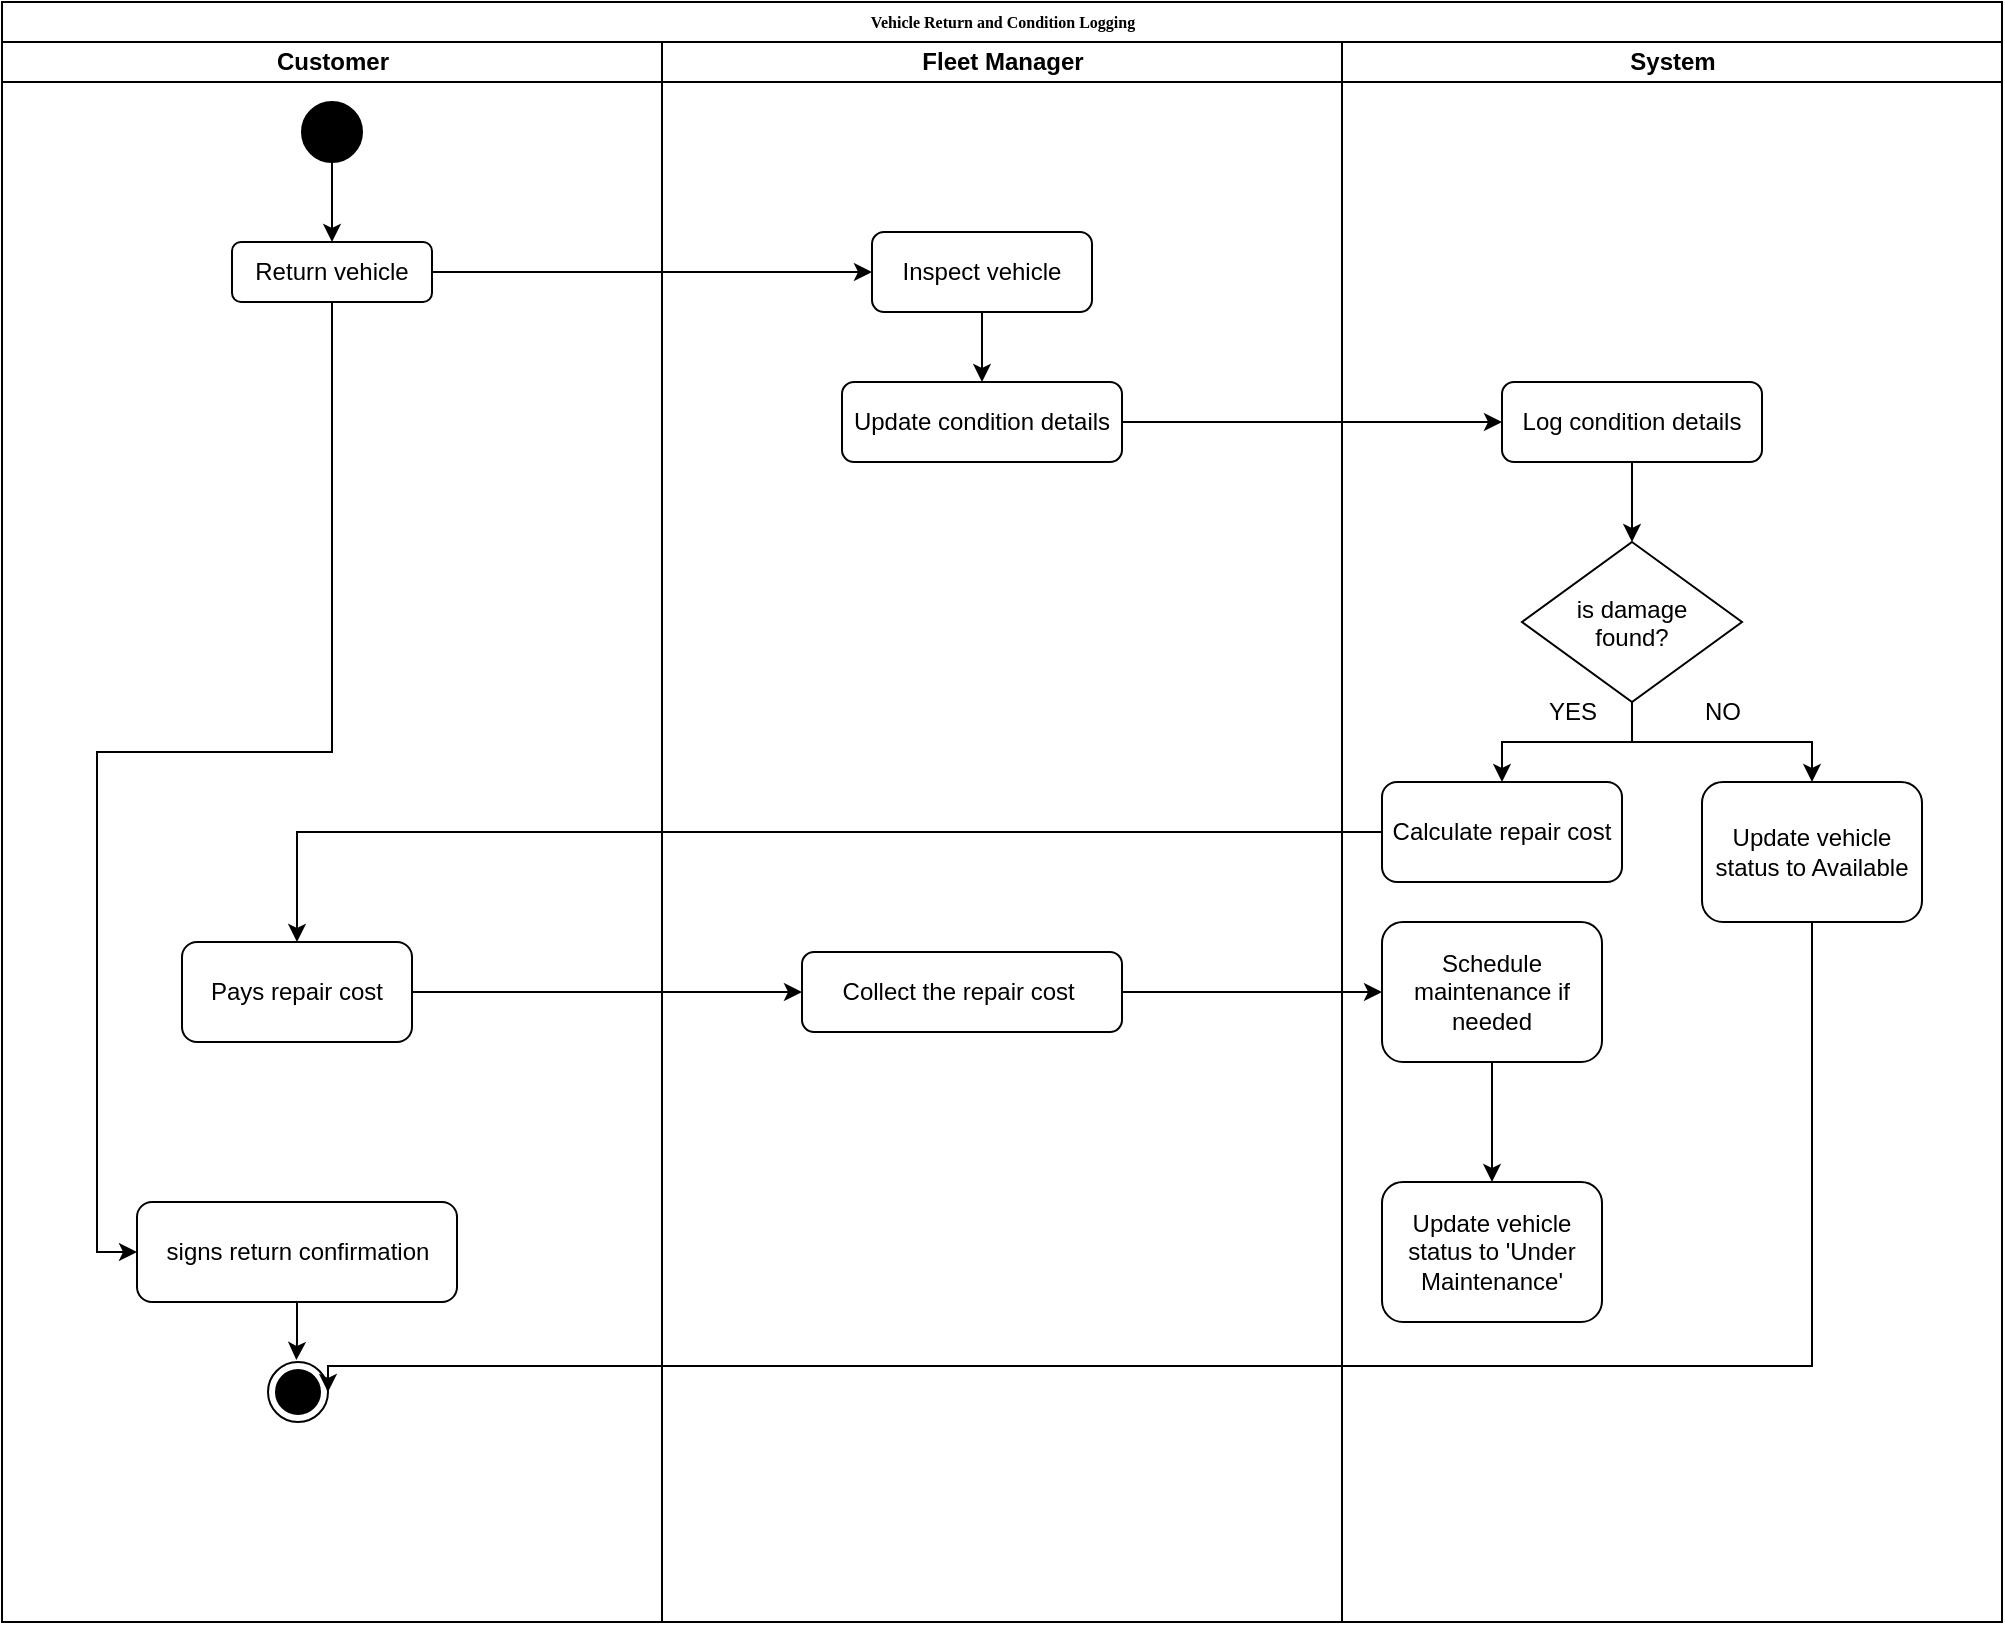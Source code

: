 <mxfile version="21.2.1" type="device">
  <diagram name="Page-1" id="74e2e168-ea6b-b213-b513-2b3c1d86103e">
    <mxGraphModel dx="1276" dy="606" grid="1" gridSize="10" guides="1" tooltips="1" connect="1" arrows="1" fold="1" page="1" pageScale="1" pageWidth="1100" pageHeight="850" background="none" math="0" shadow="0">
      <root>
        <mxCell id="0" />
        <mxCell id="1" parent="0" />
        <mxCell id="77e6c97f196da883-1" value="Vehicle Return and Condition Logging" style="swimlane;html=1;childLayout=stackLayout;startSize=20;rounded=0;shadow=0;labelBackgroundColor=none;strokeWidth=1;fontFamily=Verdana;fontSize=8;align=center;" parent="1" vertex="1">
          <mxGeometry x="70" y="40" width="1000" height="810" as="geometry" />
        </mxCell>
        <mxCell id="77e6c97f196da883-2" value="Customer" style="swimlane;html=1;startSize=20;" parent="77e6c97f196da883-1" vertex="1">
          <mxGeometry y="20" width="330" height="790" as="geometry" />
        </mxCell>
        <mxCell id="N-7IkjQPFuqk-sAIDfic-10" value="" style="edgeStyle=orthogonalEdgeStyle;rounded=0;orthogonalLoop=1;jettySize=auto;html=1;" edge="1" parent="77e6c97f196da883-2" source="N-7IkjQPFuqk-sAIDfic-2" target="N-7IkjQPFuqk-sAIDfic-3">
          <mxGeometry relative="1" as="geometry" />
        </mxCell>
        <mxCell id="N-7IkjQPFuqk-sAIDfic-2" value="" style="ellipse;fillColor=strokeColor;html=1;" vertex="1" parent="77e6c97f196da883-2">
          <mxGeometry x="150" y="30" width="30" height="30" as="geometry" />
        </mxCell>
        <mxCell id="N-7IkjQPFuqk-sAIDfic-44" style="edgeStyle=orthogonalEdgeStyle;rounded=0;orthogonalLoop=1;jettySize=auto;html=1;entryX=0;entryY=0.5;entryDx=0;entryDy=0;" edge="1" parent="77e6c97f196da883-2" source="N-7IkjQPFuqk-sAIDfic-3" target="N-7IkjQPFuqk-sAIDfic-41">
          <mxGeometry relative="1" as="geometry" />
        </mxCell>
        <mxCell id="N-7IkjQPFuqk-sAIDfic-3" value="Return vehicle" style="rounded=1;whiteSpace=wrap;html=1;" vertex="1" parent="77e6c97f196da883-2">
          <mxGeometry x="115" y="100" width="100" height="30" as="geometry" />
        </mxCell>
        <mxCell id="N-7IkjQPFuqk-sAIDfic-31" value="Pays repair cost" style="rounded=1;whiteSpace=wrap;html=1;" vertex="1" parent="77e6c97f196da883-2">
          <mxGeometry x="90" y="450" width="115" height="50" as="geometry" />
        </mxCell>
        <mxCell id="N-7IkjQPFuqk-sAIDfic-41" value="signs return confirmation" style="rounded=1;whiteSpace=wrap;html=1;" vertex="1" parent="77e6c97f196da883-2">
          <mxGeometry x="67.5" y="580" width="160" height="50" as="geometry" />
        </mxCell>
        <mxCell id="N-7IkjQPFuqk-sAIDfic-45" value="" style="ellipse;html=1;shape=endState;fillColor=strokeColor;" vertex="1" parent="77e6c97f196da883-2">
          <mxGeometry x="133" y="660" width="30" height="30" as="geometry" />
        </mxCell>
        <mxCell id="77e6c97f196da883-3" value="Fleet Manager" style="swimlane;html=1;startSize=20;" parent="77e6c97f196da883-1" vertex="1">
          <mxGeometry x="330" y="20" width="340" height="790" as="geometry" />
        </mxCell>
        <mxCell id="N-7IkjQPFuqk-sAIDfic-6" value="Update condition details" style="rounded=1;whiteSpace=wrap;html=1;" vertex="1" parent="77e6c97f196da883-3">
          <mxGeometry x="90" y="170" width="140" height="40" as="geometry" />
        </mxCell>
        <mxCell id="N-7IkjQPFuqk-sAIDfic-16" value="" style="edgeStyle=orthogonalEdgeStyle;rounded=0;orthogonalLoop=1;jettySize=auto;html=1;" edge="1" parent="77e6c97f196da883-3" source="N-7IkjQPFuqk-sAIDfic-4" target="N-7IkjQPFuqk-sAIDfic-6">
          <mxGeometry relative="1" as="geometry" />
        </mxCell>
        <mxCell id="N-7IkjQPFuqk-sAIDfic-4" value="Inspect vehicle" style="rounded=1;whiteSpace=wrap;html=1;" vertex="1" parent="77e6c97f196da883-3">
          <mxGeometry x="105" y="95" width="110" height="40" as="geometry" />
        </mxCell>
        <mxCell id="N-7IkjQPFuqk-sAIDfic-34" value="Collect the repair cost&amp;nbsp;" style="rounded=1;whiteSpace=wrap;html=1;" vertex="1" parent="77e6c97f196da883-3">
          <mxGeometry x="70" y="455" width="160" height="40" as="geometry" />
        </mxCell>
        <mxCell id="77e6c97f196da883-4" value="System" style="swimlane;html=1;startSize=20;" parent="77e6c97f196da883-1" vertex="1">
          <mxGeometry x="670" y="20" width="330" height="790" as="geometry" />
        </mxCell>
        <mxCell id="N-7IkjQPFuqk-sAIDfic-26" value="" style="edgeStyle=orthogonalEdgeStyle;rounded=0;orthogonalLoop=1;jettySize=auto;html=1;" edge="1" parent="77e6c97f196da883-4" source="N-7IkjQPFuqk-sAIDfic-9" target="N-7IkjQPFuqk-sAIDfic-25">
          <mxGeometry relative="1" as="geometry" />
        </mxCell>
        <mxCell id="N-7IkjQPFuqk-sAIDfic-9" value="Schedule maintenance if needed" style="rounded=1;whiteSpace=wrap;html=1;" vertex="1" parent="77e6c97f196da883-4">
          <mxGeometry x="20" y="440" width="110" height="70" as="geometry" />
        </mxCell>
        <mxCell id="N-7IkjQPFuqk-sAIDfic-8" value="Update vehicle status to Available" style="rounded=1;whiteSpace=wrap;html=1;" vertex="1" parent="77e6c97f196da883-4">
          <mxGeometry x="180" y="370" width="110" height="70" as="geometry" />
        </mxCell>
        <mxCell id="N-7IkjQPFuqk-sAIDfic-20" value="" style="edgeStyle=orthogonalEdgeStyle;rounded=0;orthogonalLoop=1;jettySize=auto;html=1;" edge="1" parent="77e6c97f196da883-4" source="N-7IkjQPFuqk-sAIDfic-7" target="N-7IkjQPFuqk-sAIDfic-12">
          <mxGeometry relative="1" as="geometry" />
        </mxCell>
        <mxCell id="N-7IkjQPFuqk-sAIDfic-7" value="Log condition details" style="rounded=1;whiteSpace=wrap;html=1;" vertex="1" parent="77e6c97f196da883-4">
          <mxGeometry x="80" y="170" width="130" height="40" as="geometry" />
        </mxCell>
        <mxCell id="N-7IkjQPFuqk-sAIDfic-28" style="edgeStyle=orthogonalEdgeStyle;rounded=0;orthogonalLoop=1;jettySize=auto;html=1;entryX=0.5;entryY=0;entryDx=0;entryDy=0;" edge="1" parent="77e6c97f196da883-4" source="N-7IkjQPFuqk-sAIDfic-12" target="N-7IkjQPFuqk-sAIDfic-27">
          <mxGeometry relative="1" as="geometry" />
        </mxCell>
        <mxCell id="N-7IkjQPFuqk-sAIDfic-37" style="edgeStyle=orthogonalEdgeStyle;rounded=0;orthogonalLoop=1;jettySize=auto;html=1;" edge="1" parent="77e6c97f196da883-4" source="N-7IkjQPFuqk-sAIDfic-12" target="N-7IkjQPFuqk-sAIDfic-8">
          <mxGeometry relative="1" as="geometry" />
        </mxCell>
        <mxCell id="N-7IkjQPFuqk-sAIDfic-12" value="is damage &#xa;found?" style="rhombus;" vertex="1" parent="77e6c97f196da883-4">
          <mxGeometry x="90" y="250" width="110" height="80" as="geometry" />
        </mxCell>
        <mxCell id="N-7IkjQPFuqk-sAIDfic-25" value="Update vehicle status to &#39;Under Maintenance&#39;" style="rounded=1;whiteSpace=wrap;html=1;" vertex="1" parent="77e6c97f196da883-4">
          <mxGeometry x="20" y="570" width="110" height="70" as="geometry" />
        </mxCell>
        <mxCell id="N-7IkjQPFuqk-sAIDfic-27" value="Calculate repair cost" style="rounded=1;whiteSpace=wrap;html=1;" vertex="1" parent="77e6c97f196da883-4">
          <mxGeometry x="20" y="370" width="120" height="50" as="geometry" />
        </mxCell>
        <mxCell id="N-7IkjQPFuqk-sAIDfic-36" value="YES" style="text;html=1;align=center;verticalAlign=middle;resizable=0;points=[];autosize=1;strokeColor=none;fillColor=none;" vertex="1" parent="77e6c97f196da883-4">
          <mxGeometry x="90" y="320" width="50" height="30" as="geometry" />
        </mxCell>
        <mxCell id="N-7IkjQPFuqk-sAIDfic-38" value="NO" style="text;html=1;align=center;verticalAlign=middle;resizable=0;points=[];autosize=1;strokeColor=none;fillColor=none;" vertex="1" parent="77e6c97f196da883-4">
          <mxGeometry x="170" y="320" width="40" height="30" as="geometry" />
        </mxCell>
        <mxCell id="N-7IkjQPFuqk-sAIDfic-11" style="edgeStyle=orthogonalEdgeStyle;rounded=0;orthogonalLoop=1;jettySize=auto;html=1;entryX=0;entryY=0.5;entryDx=0;entryDy=0;" edge="1" parent="77e6c97f196da883-1" source="N-7IkjQPFuqk-sAIDfic-3" target="N-7IkjQPFuqk-sAIDfic-4">
          <mxGeometry relative="1" as="geometry" />
        </mxCell>
        <mxCell id="N-7IkjQPFuqk-sAIDfic-15" style="edgeStyle=orthogonalEdgeStyle;rounded=0;orthogonalLoop=1;jettySize=auto;html=1;entryX=0;entryY=0.5;entryDx=0;entryDy=0;" edge="1" parent="77e6c97f196da883-1" source="N-7IkjQPFuqk-sAIDfic-6" target="N-7IkjQPFuqk-sAIDfic-7">
          <mxGeometry relative="1" as="geometry" />
        </mxCell>
        <mxCell id="N-7IkjQPFuqk-sAIDfic-32" style="edgeStyle=orthogonalEdgeStyle;rounded=0;orthogonalLoop=1;jettySize=auto;html=1;" edge="1" parent="77e6c97f196da883-1" source="N-7IkjQPFuqk-sAIDfic-27" target="N-7IkjQPFuqk-sAIDfic-31">
          <mxGeometry relative="1" as="geometry">
            <mxPoint x="140" y="415" as="targetPoint" />
          </mxGeometry>
        </mxCell>
        <mxCell id="N-7IkjQPFuqk-sAIDfic-35" style="edgeStyle=orthogonalEdgeStyle;rounded=0;orthogonalLoop=1;jettySize=auto;html=1;entryX=0;entryY=0.5;entryDx=0;entryDy=0;" edge="1" parent="77e6c97f196da883-1" source="N-7IkjQPFuqk-sAIDfic-31" target="N-7IkjQPFuqk-sAIDfic-34">
          <mxGeometry relative="1" as="geometry" />
        </mxCell>
        <mxCell id="N-7IkjQPFuqk-sAIDfic-39" style="edgeStyle=orthogonalEdgeStyle;rounded=0;orthogonalLoop=1;jettySize=auto;html=1;entryX=0;entryY=0.5;entryDx=0;entryDy=0;" edge="1" parent="77e6c97f196da883-1" source="N-7IkjQPFuqk-sAIDfic-34" target="N-7IkjQPFuqk-sAIDfic-9">
          <mxGeometry relative="1" as="geometry" />
        </mxCell>
        <mxCell id="N-7IkjQPFuqk-sAIDfic-43" style="edgeStyle=orthogonalEdgeStyle;rounded=0;orthogonalLoop=1;jettySize=auto;html=1;entryX=-0.45;entryY=0.875;entryDx=0;entryDy=0;entryPerimeter=0;" edge="1" parent="77e6c97f196da883-1" source="N-7IkjQPFuqk-sAIDfic-41">
          <mxGeometry relative="1" as="geometry">
            <mxPoint x="147.188" y="679" as="targetPoint" />
          </mxGeometry>
        </mxCell>
        <mxCell id="N-7IkjQPFuqk-sAIDfic-42" style="edgeStyle=orthogonalEdgeStyle;rounded=0;orthogonalLoop=1;jettySize=auto;html=1;entryX=1;entryY=0.5;entryDx=0;entryDy=0;" edge="1" parent="77e6c97f196da883-1" source="N-7IkjQPFuqk-sAIDfic-8" target="N-7IkjQPFuqk-sAIDfic-45">
          <mxGeometry relative="1" as="geometry">
            <mxPoint x="900" y="682" as="targetPoint" />
            <Array as="points">
              <mxPoint x="905" y="682" />
              <mxPoint x="163" y="682" />
            </Array>
          </mxGeometry>
        </mxCell>
      </root>
    </mxGraphModel>
  </diagram>
</mxfile>

